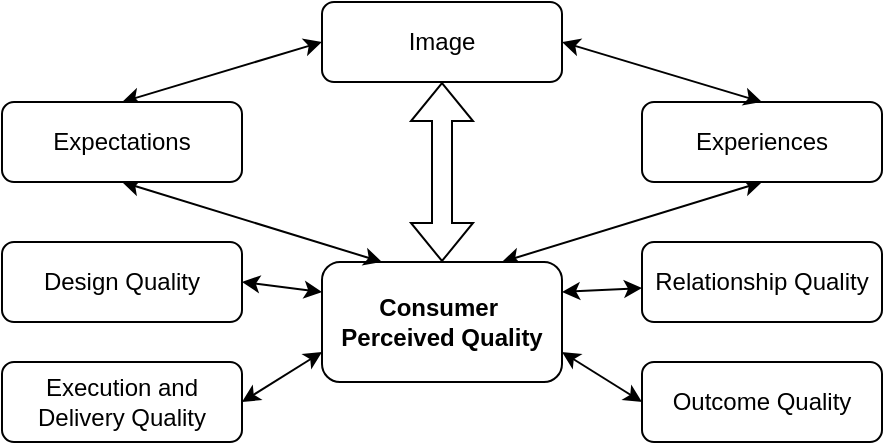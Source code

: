 <mxfile version="25.0.2">
  <diagram name="Strona-1" id="xCCsqhU6PNBuaq4Lg01Y">
    <mxGraphModel dx="1045" dy="705" grid="1" gridSize="10" guides="1" tooltips="1" connect="1" arrows="1" fold="1" page="1" pageScale="1" pageWidth="827" pageHeight="1169" math="0" shadow="0">
      <root>
        <mxCell id="0" />
        <mxCell id="1" parent="0" />
        <mxCell id="_sNxWwQ8RkK5xqeHhf0S-3" value="" style="rounded=0;orthogonalLoop=1;jettySize=auto;html=1;exitX=0.75;exitY=0;exitDx=0;exitDy=0;startArrow=classic;startFill=1;entryX=0.5;entryY=1;entryDx=0;entryDy=0;" parent="1" source="_sNxWwQ8RkK5xqeHhf0S-1" target="_sNxWwQ8RkK5xqeHhf0S-2" edge="1">
          <mxGeometry relative="1" as="geometry" />
        </mxCell>
        <mxCell id="_sNxWwQ8RkK5xqeHhf0S-17" style="rounded=0;orthogonalLoop=1;jettySize=auto;html=1;exitX=0;exitY=0.25;exitDx=0;exitDy=0;entryX=1;entryY=0.5;entryDx=0;entryDy=0;startArrow=classic;startFill=1;" parent="1" source="_sNxWwQ8RkK5xqeHhf0S-1" target="_sNxWwQ8RkK5xqeHhf0S-10" edge="1">
          <mxGeometry relative="1" as="geometry" />
        </mxCell>
        <mxCell id="_sNxWwQ8RkK5xqeHhf0S-18" style="rounded=0;orthogonalLoop=1;jettySize=auto;html=1;exitX=0;exitY=0.75;exitDx=0;exitDy=0;entryX=1;entryY=0.5;entryDx=0;entryDy=0;startArrow=classic;startFill=1;" parent="1" source="_sNxWwQ8RkK5xqeHhf0S-1" target="_sNxWwQ8RkK5xqeHhf0S-8" edge="1">
          <mxGeometry relative="1" as="geometry" />
        </mxCell>
        <mxCell id="_sNxWwQ8RkK5xqeHhf0S-19" style="rounded=0;orthogonalLoop=1;jettySize=auto;html=1;exitX=1;exitY=0.75;exitDx=0;exitDy=0;entryX=0;entryY=0.5;entryDx=0;entryDy=0;startArrow=classic;startFill=1;" parent="1" source="_sNxWwQ8RkK5xqeHhf0S-1" target="_sNxWwQ8RkK5xqeHhf0S-6" edge="1">
          <mxGeometry relative="1" as="geometry" />
        </mxCell>
        <mxCell id="_sNxWwQ8RkK5xqeHhf0S-1" value="&lt;b&gt;Consumer&amp;nbsp;&lt;br&gt;&lt;/b&gt;&lt;b&gt;Perceived Quality&lt;/b&gt;" style="rounded=1;whiteSpace=wrap;html=1;" parent="1" vertex="1">
          <mxGeometry x="200" y="170" width="120" height="60" as="geometry" />
        </mxCell>
        <mxCell id="_sNxWwQ8RkK5xqeHhf0S-2" value="Experiences" style="whiteSpace=wrap;html=1;rounded=1;" parent="1" vertex="1">
          <mxGeometry x="360" y="90" width="120" height="40" as="geometry" />
        </mxCell>
        <mxCell id="_sNxWwQ8RkK5xqeHhf0S-6" value="Outcome Quality" style="whiteSpace=wrap;html=1;rounded=1;" parent="1" vertex="1">
          <mxGeometry x="360" y="220" width="120" height="40" as="geometry" />
        </mxCell>
        <mxCell id="_sNxWwQ8RkK5xqeHhf0S-8" value="Execution and Delivery Quality" style="whiteSpace=wrap;html=1;rounded=1;" parent="1" vertex="1">
          <mxGeometry x="40" y="220" width="120" height="40" as="geometry" />
        </mxCell>
        <mxCell id="_sNxWwQ8RkK5xqeHhf0S-10" value="Design Quality" style="whiteSpace=wrap;html=1;rounded=1;" parent="1" vertex="1">
          <mxGeometry x="40" y="160" width="120" height="40" as="geometry" />
        </mxCell>
        <mxCell id="_sNxWwQ8RkK5xqeHhf0S-20" style="rounded=0;orthogonalLoop=1;jettySize=auto;html=1;exitX=0.5;exitY=1;exitDx=0;exitDy=0;entryX=0.25;entryY=0;entryDx=0;entryDy=0;startArrow=classic;startFill=1;" parent="1" source="_sNxWwQ8RkK5xqeHhf0S-12" target="_sNxWwQ8RkK5xqeHhf0S-1" edge="1">
          <mxGeometry relative="1" as="geometry" />
        </mxCell>
        <mxCell id="_sNxWwQ8RkK5xqeHhf0S-21" style="rounded=0;orthogonalLoop=1;jettySize=auto;html=1;exitX=0.5;exitY=0;exitDx=0;exitDy=0;entryX=0;entryY=0.5;entryDx=0;entryDy=0;startArrow=classic;startFill=1;" parent="1" source="_sNxWwQ8RkK5xqeHhf0S-12" target="_sNxWwQ8RkK5xqeHhf0S-14" edge="1">
          <mxGeometry relative="1" as="geometry" />
        </mxCell>
        <mxCell id="_sNxWwQ8RkK5xqeHhf0S-12" value="Expectations" style="whiteSpace=wrap;html=1;rounded=1;" parent="1" vertex="1">
          <mxGeometry x="40" y="90" width="120" height="40" as="geometry" />
        </mxCell>
        <mxCell id="_sNxWwQ8RkK5xqeHhf0S-22" style="rounded=0;orthogonalLoop=1;jettySize=auto;html=1;exitX=1;exitY=0.5;exitDx=0;exitDy=0;entryX=0.5;entryY=0;entryDx=0;entryDy=0;startArrow=classic;startFill=1;" parent="1" source="_sNxWwQ8RkK5xqeHhf0S-14" target="_sNxWwQ8RkK5xqeHhf0S-2" edge="1">
          <mxGeometry relative="1" as="geometry" />
        </mxCell>
        <mxCell id="_sNxWwQ8RkK5xqeHhf0S-23" style="edgeStyle=orthogonalEdgeStyle;rounded=0;orthogonalLoop=1;jettySize=auto;html=1;exitX=0.5;exitY=1;exitDx=0;exitDy=0;entryX=0.5;entryY=0;entryDx=0;entryDy=0;shape=flexArrow;startArrow=block;" parent="1" source="_sNxWwQ8RkK5xqeHhf0S-14" target="_sNxWwQ8RkK5xqeHhf0S-1" edge="1">
          <mxGeometry relative="1" as="geometry" />
        </mxCell>
        <mxCell id="_sNxWwQ8RkK5xqeHhf0S-14" value="Image" style="whiteSpace=wrap;html=1;rounded=1;" parent="1" vertex="1">
          <mxGeometry x="200" y="40" width="120" height="40" as="geometry" />
        </mxCell>
        <mxCell id="_sNxWwQ8RkK5xqeHhf0S-16" value="" style="rounded=0;orthogonalLoop=1;jettySize=auto;html=1;exitX=1;exitY=0.25;exitDx=0;exitDy=0;startArrow=classic;startFill=1;" parent="1" source="_sNxWwQ8RkK5xqeHhf0S-1" target="_sNxWwQ8RkK5xqeHhf0S-4" edge="1">
          <mxGeometry relative="1" as="geometry">
            <mxPoint x="320" y="200" as="sourcePoint" />
            <mxPoint x="420" y="130" as="targetPoint" />
          </mxGeometry>
        </mxCell>
        <mxCell id="_sNxWwQ8RkK5xqeHhf0S-4" value="Relationship Quality" style="whiteSpace=wrap;html=1;rounded=1;" parent="1" vertex="1">
          <mxGeometry x="360" y="160" width="120" height="40" as="geometry" />
        </mxCell>
      </root>
    </mxGraphModel>
  </diagram>
</mxfile>
